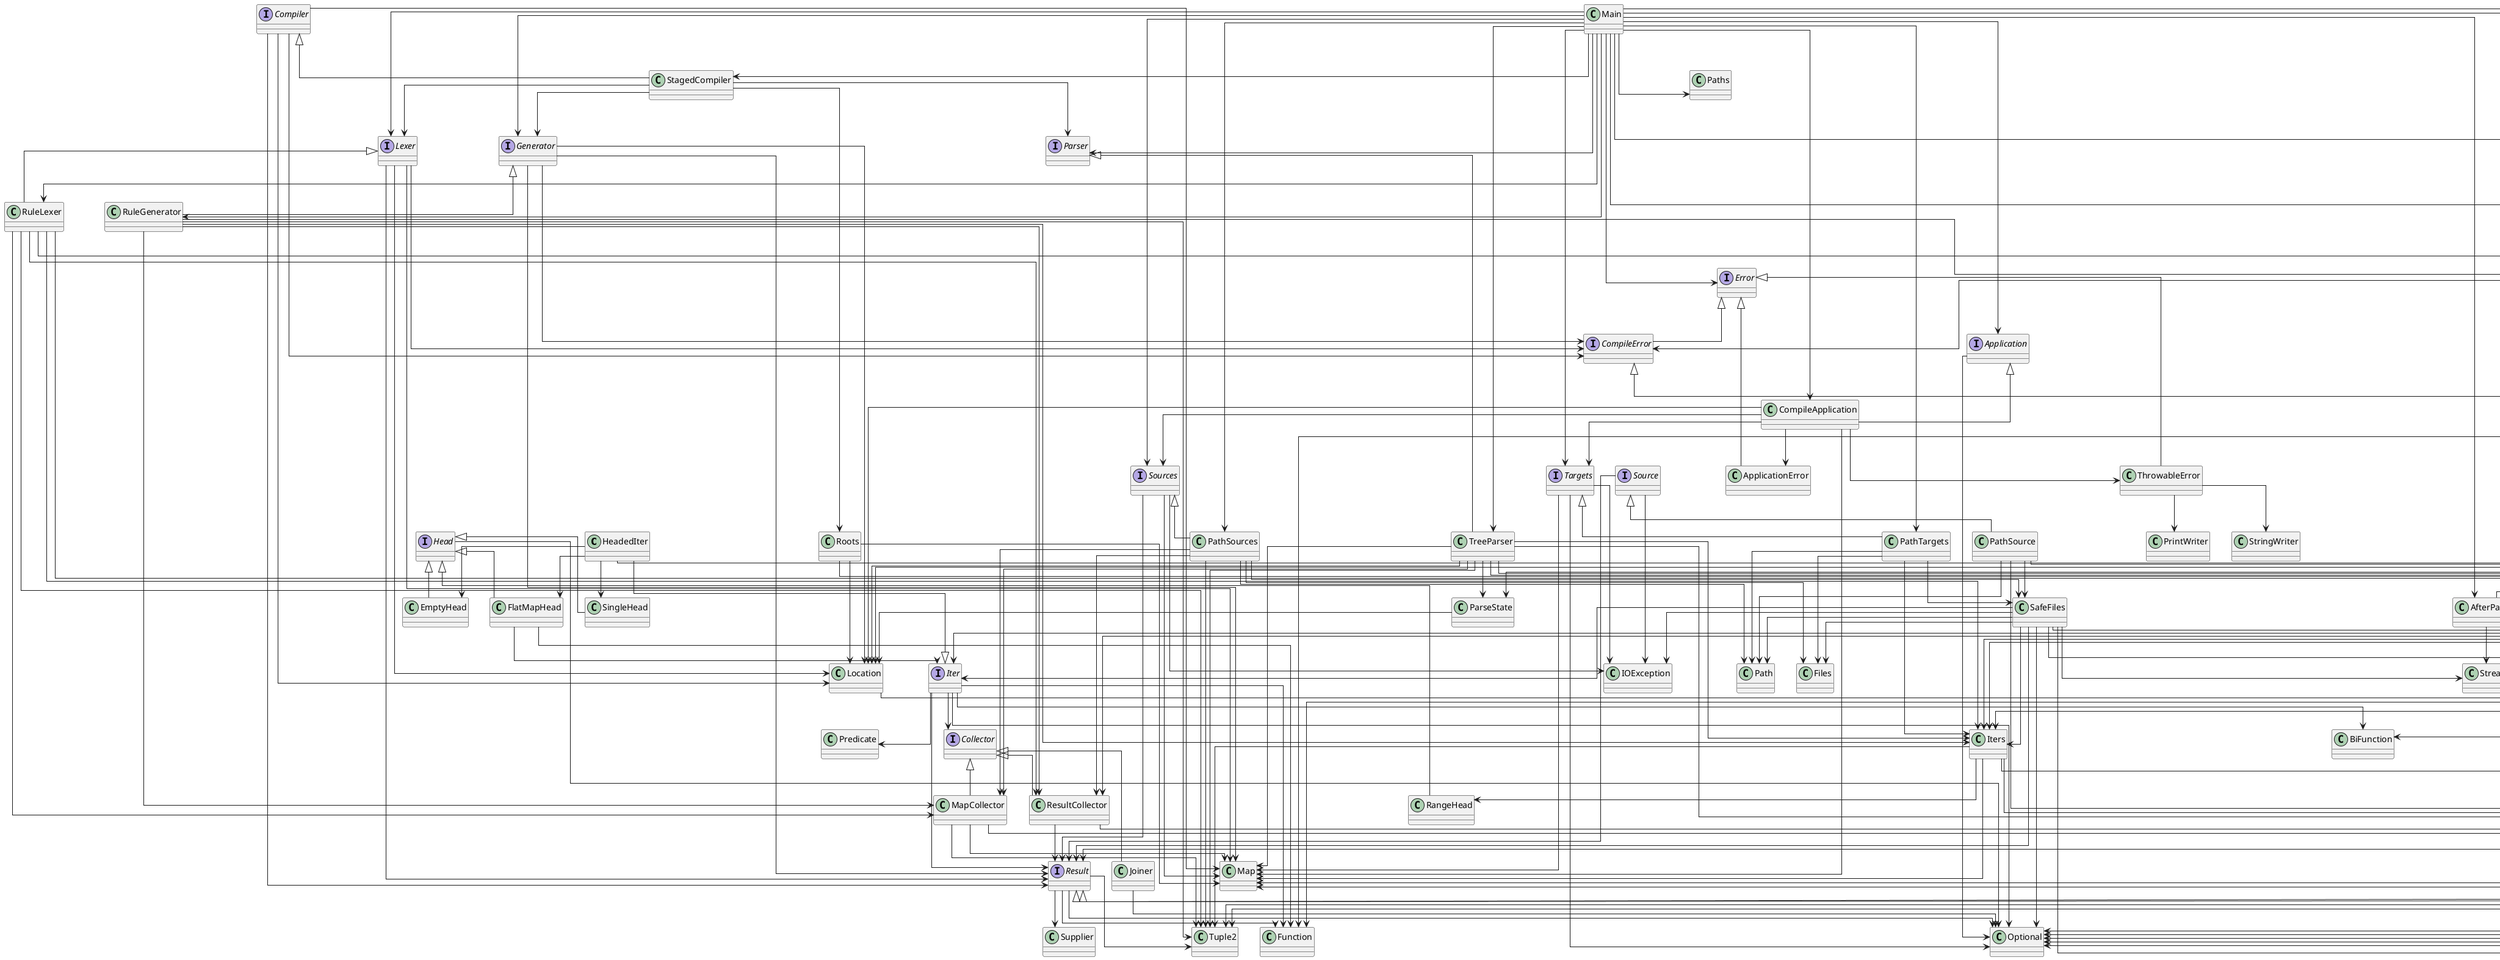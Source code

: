 @startuml
skinparam linetype ortho
class HeadedIter
Iter <|-- HeadedIter
class Roots
interface All
class SymbolRule
Rule <|-- SymbolRule
class EmptyHead
Head <|-- EmptyHead
class JavaRoots
interface Sources
class Iters
class PlantUMLRoots
class SafeFiles
interface Lexer
class StringRule
Rule <|-- StringRule
class ThrowableError
Error <|-- ThrowableError
class Tuple2
class ApplicationError
Error <|-- ApplicationError
class PathSources
Sources <|-- PathSources
class StatementFolder
Folder <|-- StatementFolder
class AfterPasser
Passer <|-- AfterPasser
class ImmutableCompileError
CompileError <|-- ImmutableCompileError
interface Source
interface Folder
interface DivideState
class JavaToPlantUML
Passer <|-- JavaToPlantUML
class CreateDiagram
All <|-- CreateDiagram
class RuleGenerator
Generator <|-- RuleGenerator
interface Generator
class FlatMapHead
Head <|-- FlatMapHead
interface Passer
class ResultCollector
Collector <|-- ResultCollector
class InfixRule
Rule <|-- InfixRule
class PrefixRule
Rule <|-- PrefixRule
class MapCollector
Collector <|-- MapCollector
class NodeContext
Context <|-- NodeContext
class CompileApplication
Application <|-- CompileApplication
class ExactRule
Rule <|-- ExactRule
class PathSource
Source <|-- PathSource
interface Collector
interface Head
class TypeRule
Rule <|-- TypeRule
class Joiner
Collector <|-- Joiner
interface Node
class OrRule
Rule <|-- OrRule
class ParseState
class NodeRule
Rule <|-- NodeRule
interface CompileError
Error <|-- CompileError
interface Rule
class Namespaced
class DelimitedFolder
Folder <|-- DelimitedFolder
class TreeParser
Parser <|-- TreeParser
class Location
interface Parser
class StringContext
Context <|-- StringContext
class StagedCompiler
Compiler <|-- StagedCompiler
class PathTargets
Targets <|-- PathTargets
class SingleHead
Head <|-- SingleHead
class StripRule
Rule <|-- StripRule
interface Error
interface Compiler
interface Iter
class Ok
Result <|-- Ok
interface Application
class RangeHead
Head <|-- RangeHead
class DivideRule
Rule <|-- DivideRule
class Err
Result <|-- Err
class RuleLexer
Lexer <|-- RuleLexer
interface Context
class SuffixRule
Rule <|-- SuffixRule
interface Result
class Main
class MutableDivideState
DivideState <|-- MutableDivideState
class MapNode
Node <|-- MapNode
interface Targets
class ContextRule
Rule <|-- ContextRule
All --> Node
All --> Location
All --> Map
Iters --> Tuple2
Iters --> RangeHead
Iters --> ArrayList
Iters --> List
Iters --> Map
Roots --> Node
Roots --> Location
Roots --> Map
Node --> Tuple2
Node --> Iter
Node --> List
Node --> Optional
ParseState --> Location
FlatMapHead --> Iter
FlatMapHead --> Function
Passer --> Tuple2
Passer --> Node
Passer --> ParseState
Passer --> Optional
Result --> Tuple2
Result --> Optional
Result --> Function
Result --> Supplier
Namespaced --> DelimitedFolder
Namespaced --> DivideRule
Namespaced --> PrefixRule
Namespaced --> Rule
Namespaced --> StringRule
Namespaced --> StripRule
Namespaced --> SuffixRule
Namespaced --> TypeRule
DivideRule --> Iters
DivideRule --> ResultCollector
DivideRule --> Err
DivideRule --> Ok
DivideRule --> MapNode
DivideRule --> DivideState
DivideRule --> MutableDivideState
DivideRule --> Folder
DivideRule --> ImmutableCompileError
DivideRule --> ArrayList
DivideRule --> List
DivideRule --> Optional
Iter --> Collector
Iter --> Result
Iter --> Optional
Iter --> BiFunction
Iter --> Function
Iter --> Predicate
ResultCollector --> Ok
ResultCollector --> Result
AfterPasser --> MapNode
AfterPasser --> ArrayList
AfterPasser --> List
AfterPasser --> Stream
PrefixRule --> Err
PrefixRule --> StringContext
PrefixRule --> ImmutableCompileError
Compiler --> Result
Compiler --> CompileError
Compiler --> Location
Compiler --> Map
Head --> Optional
InfixRule --> Err
InfixRule --> StringContext
InfixRule --> ImmutableCompileError
OrRule --> Err
OrRule --> Ok
OrRule --> Context
OrRule --> StringContext
OrRule --> ImmutableCompileError
OrRule --> ArrayList
OrRule --> List
OrRule --> Optional
OrRule --> Function
NodeContext --> Node
PathSource --> SafeFiles
PathSource --> Path
PathSource --> ArrayList
PathSource --> List
Sources --> Result
Sources --> IOException
Sources --> Map
DivideState --> Stream
PathTargets --> SafeFiles
PathTargets --> Iters
PathTargets --> Files
PathTargets --> Path
HeadedIter --> EmptyHead
HeadedIter --> FlatMapHead
HeadedIter --> SingleHead
HeadedIter --> Ok
Lexer --> Result
Lexer --> CompileError
Lexer --> Location
Lexer --> Map
TreeParser --> Tuple2
TreeParser --> Iters
TreeParser --> MapCollector
TreeParser --> Node
TreeParser --> Location
TreeParser --> ParseState
TreeParser --> ArrayList
TreeParser --> List
TreeParser --> Map
Rule --> Result
Rule --> CompileError
Rule --> Node
JavaToPlantUML --> MapNode
JavaToPlantUML --> ArrayList
JavaToPlantUML --> Collections
JavaToPlantUML --> List
RuleGenerator --> Tuple2
RuleGenerator --> Iters
RuleGenerator --> MapCollector
RuleGenerator --> ResultCollector
RuleGenerator --> Rule
Application --> Optional
CreateDiagram --> Iters
CreateDiagram --> MapNode
CreateDiagram --> ArrayList
CreateDiagram --> Collection
CreateDiagram --> Collections
CreateDiagram --> HashMap
CreateDiagram --> List
CreateDiagram --> Optional
Generator --> Result
Generator --> CompileError
Generator --> Location
Generator --> Map
PlantUMLRoots --> DivideRule
PlantUMLRoots --> ExactRule
PlantUMLRoots --> InfixRule
PlantUMLRoots --> OrRule
PlantUMLRoots --> PrefixRule
PlantUMLRoots --> Rule
PlantUMLRoots --> StringRule
PlantUMLRoots --> SuffixRule
PlantUMLRoots --> TypeRule
PlantUMLRoots --> StatementFolder
PlantUMLRoots --> List
StringRule --> Err
StringRule --> Ok
StringRule --> MapNode
StringRule --> ImmutableCompileError
MapNode --> Iters
MapNode --> HashMap
MapNode --> Map
MapNode --> BiFunction
MapNode --> Function
Folder --> DivideState
PathSources --> SafeFiles
PathSources --> Tuple2
PathSources --> MapCollector
PathSources --> ResultCollector
PathSources --> Files
PathSources --> Path
Source --> Result
Source --> IOException
ThrowableError --> PrintWriter
ThrowableError --> StringWriter
ExactRule --> Err
ExactRule --> Ok
ExactRule --> MapNode
ExactRule --> StringContext
ExactRule --> ImmutableCompileError
JavaRoots --> Namespaced
JavaRoots --> ContextRule
JavaRoots --> DivideRule
JavaRoots --> InfixRule
JavaRoots --> NodeRule
JavaRoots --> OrRule
JavaRoots --> Rule
JavaRoots --> StringRule
JavaRoots --> StripRule
JavaRoots --> SuffixRule
JavaRoots --> SymbolRule
JavaRoots --> TypeRule
JavaRoots --> StatementFolder
JavaRoots --> List
MapCollector --> Tuple2
MapCollector --> HashMap
MapCollector --> Map
Joiner --> Optional
ImmutableCompileError --> Context
ImmutableCompileError --> ArrayList
ImmutableCompileError --> Comparator
ImmutableCompileError --> List
ImmutableCompileError --> Collectors
SafeFiles --> Iter
SafeFiles --> Iters
SafeFiles --> Err
SafeFiles --> Ok
SafeFiles --> Result
SafeFiles --> IOException
SafeFiles --> Files
SafeFiles --> Path
SafeFiles --> Optional
SafeFiles --> Collectors
SafeFiles --> Stream
Targets --> IOException
Targets --> Map
Targets --> Optional
StagedCompiler --> Generator
StagedCompiler --> Lexer
StagedCompiler --> Parser
StagedCompiler --> Roots
MutableDivideState --> ArrayList
MutableDivideState --> List
CompileApplication --> ApplicationError
CompileApplication --> ThrowableError
CompileApplication --> Location
CompileApplication --> Sources
CompileApplication --> Targets
CompileApplication --> Map
ContextRule --> StringContext
ContextRule --> ImmutableCompileError
ContextRule --> List
NodeRule --> Err
NodeRule --> Ok
NodeRule --> MapNode
NodeRule --> ImmutableCompileError
SuffixRule --> Err
SuffixRule --> StringContext
SuffixRule --> ImmutableCompileError
SymbolRule --> Err
SymbolRule --> StringContext
SymbolRule --> ImmutableCompileError
Main --> Application
Main --> CompileApplication
Main --> Error
Main --> StagedCompiler
Main --> JavaRoots
Main --> PlantUMLRoots
Main --> PathSources
Main --> PathTargets
Main --> Sources
Main --> Targets
Main --> AfterPasser
Main --> CreateDiagram
Main --> Generator
Main --> JavaToPlantUML
Main --> Lexer
Main --> Parser
Main --> RuleGenerator
Main --> RuleLexer
Main --> TreeParser
Main --> Paths
RuleLexer --> Tuple2
RuleLexer --> Iters
RuleLexer --> MapCollector
RuleLexer --> ResultCollector
RuleLexer --> Node
RuleLexer --> Rule
TypeRule --> Err
TypeRule --> Context
TypeRule --> StringContext
TypeRule --> ImmutableCompileError
TypeRule --> List
Location --> List
@enduml
